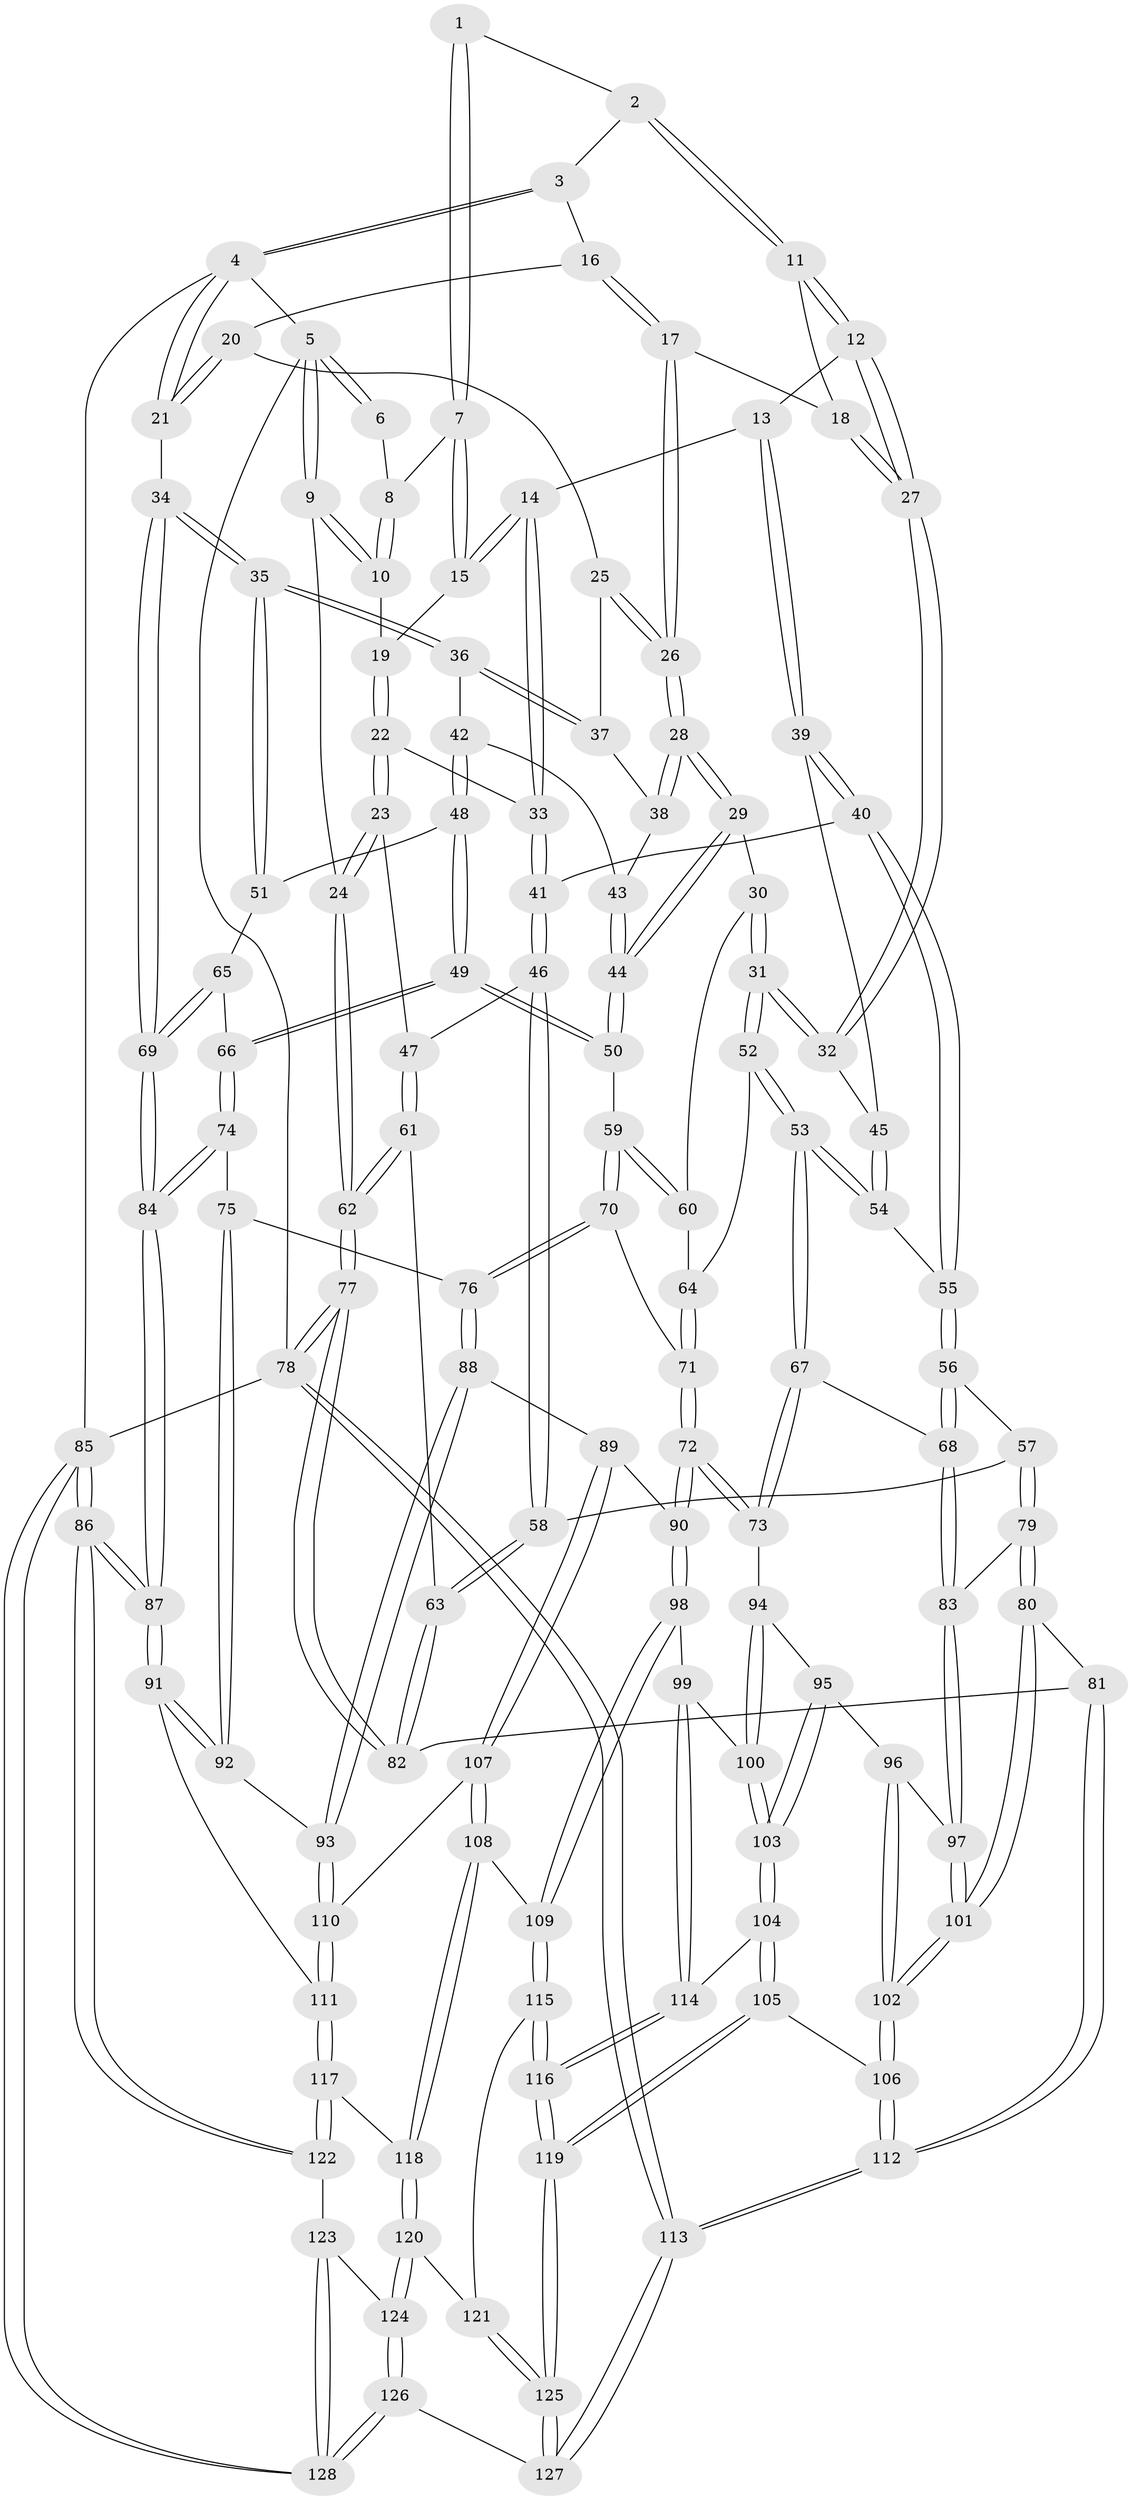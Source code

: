 // Generated by graph-tools (version 1.1) at 2025/38/03/09/25 02:38:26]
// undirected, 128 vertices, 317 edges
graph export_dot {
graph [start="1"]
  node [color=gray90,style=filled];
  1 [pos="+0.32463403482826847+0"];
  2 [pos="+0.41639813150165395+0"];
  3 [pos="+0.7611450995507693+0"];
  4 [pos="+1+0"];
  5 [pos="+0+0"];
  6 [pos="+0.26827149977041187+0"];
  7 [pos="+0.25942556433452896+0"];
  8 [pos="+0.0839258768928307+0.051827715164953096"];
  9 [pos="+0+0.06445757963989186"];
  10 [pos="+0.031171883052550357+0.10909623259644045"];
  11 [pos="+0.46660697308567456+0.0006629002066903072"];
  12 [pos="+0.4386484954179495+0.197489001781208"];
  13 [pos="+0.3852163773769723+0.20078337205504054"];
  14 [pos="+0.2501957549066162+0.1769547692677728"];
  15 [pos="+0.22921740404799074+0.12460496187665447"];
  16 [pos="+0.7775340937267358+0"];
  17 [pos="+0.6701748406378865+0.1334926648115653"];
  18 [pos="+0.6615654734127316+0.13339245515916978"];
  19 [pos="+0.03211282858569198+0.10945447447631708"];
  20 [pos="+0.905066020763051+0.1205433052358966"];
  21 [pos="+1+0.11324180768874406"];
  22 [pos="+0.132449295236318+0.2768498354748014"];
  23 [pos="+0.11647262515099478+0.30452937579132544"];
  24 [pos="+0+0.24408753804348238"];
  25 [pos="+0.8925696034706281+0.14756227389676477"];
  26 [pos="+0.7077977942389985+0.21850069518824058"];
  27 [pos="+0.47172874548333105+0.22870547552890447"];
  28 [pos="+0.7088237477521887+0.23199889533772847"];
  29 [pos="+0.694474610537641+0.2873784210930077"];
  30 [pos="+0.6701762898861818+0.3053945084748059"];
  31 [pos="+0.5644713518186857+0.34585960442950026"];
  32 [pos="+0.4723997520896924+0.23067398223079602"];
  33 [pos="+0.24647889438312284+0.18409599058595966"];
  34 [pos="+1+0.2652472958760288"];
  35 [pos="+1+0.28985773020555905"];
  36 [pos="+0.9896477451475033+0.28560121461512417"];
  37 [pos="+0.8896552385909086+0.17560942842804433"];
  38 [pos="+0.8675511920718133+0.2596382041531197"];
  39 [pos="+0.3253681427962247+0.34493892931477976"];
  40 [pos="+0.3251471639919605+0.3450826977170168"];
  41 [pos="+0.274066451292207+0.33597155800247236"];
  42 [pos="+0.8981325454095483+0.30328044377975966"];
  43 [pos="+0.867706049116943+0.2603046899493713"];
  44 [pos="+0.7695346008043581+0.34155496623756426"];
  45 [pos="+0.40310160132454254+0.3406974995183155"];
  46 [pos="+0.23780188825020313+0.3731145276206315"];
  47 [pos="+0.12312238741528764+0.32677282091386406"];
  48 [pos="+0.8874643418301794+0.3905147014191101"];
  49 [pos="+0.8444974595696377+0.43187873258313003"];
  50 [pos="+0.8188517802678548+0.42588670266159917"];
  51 [pos="+0.9403357030572196+0.39202930997679675"];
  52 [pos="+0.5537680434416185+0.4025700110674506"];
  53 [pos="+0.5166868679778958+0.44671840473199803"];
  54 [pos="+0.4102011288692096+0.3845004135010882"];
  55 [pos="+0.3480108482188279+0.4258162791246193"];
  56 [pos="+0.3342479434355499+0.469529429540514"];
  57 [pos="+0.2951181704819686+0.47698788817884735"];
  58 [pos="+0.24126539230909466+0.4104801110622494"];
  59 [pos="+0.746370156166742+0.4605084094982971"];
  60 [pos="+0.7030502018804288+0.4176337650842573"];
  61 [pos="+0.10422970791755937+0.39694674979625966"];
  62 [pos="+0+0.41206221000075577"];
  63 [pos="+0.12166198843526926+0.47231082725634804"];
  64 [pos="+0.5965454502217681+0.4271211210877038"];
  65 [pos="+0.9883782706104932+0.4485619564478831"];
  66 [pos="+0.865299373467456+0.4761016148258359"];
  67 [pos="+0.4872913672518732+0.5250199171217191"];
  68 [pos="+0.45962986167468084+0.5424594594206368"];
  69 [pos="+1+0.6116071547516718"];
  70 [pos="+0.7211777388138587+0.49294358799388593"];
  71 [pos="+0.6911936625374886+0.512908483623442"];
  72 [pos="+0.6566691956568539+0.602741552111043"];
  73 [pos="+0.6216113564674964+0.5952553281205127"];
  74 [pos="+0.8797538755653835+0.5178543225624638"];
  75 [pos="+0.8546611981335266+0.5575005908954096"];
  76 [pos="+0.8110661721478143+0.5800518934307207"];
  77 [pos="+0+0.5995205393753594"];
  78 [pos="+0+1"];
  79 [pos="+0.23961477111305912+0.5521577546443028"];
  80 [pos="+0.17933016614928035+0.6172129570147287"];
  81 [pos="+0.11273232031387975+0.6011723070410696"];
  82 [pos="+0.10111217032793268+0.5945466498818044"];
  83 [pos="+0.4446583895113502+0.5784172767013904"];
  84 [pos="+1+0.6271892971223453"];
  85 [pos="+1+1"];
  86 [pos="+1+1"];
  87 [pos="+1+0.6301270534073332"];
  88 [pos="+0.752809177093485+0.6489940481516975"];
  89 [pos="+0.6914712200648593+0.6357100932999098"];
  90 [pos="+0.6746028551581517+0.6296887808667158"];
  91 [pos="+0.9071176824230183+0.6753227023773614"];
  92 [pos="+0.8829625354141843+0.6310727353346876"];
  93 [pos="+0.7542606289968024+0.6508001082993041"];
  94 [pos="+0.5592752154936642+0.658923602867207"];
  95 [pos="+0.470841469436798+0.6566015961985983"];
  96 [pos="+0.46803830682712605+0.652039803771936"];
  97 [pos="+0.4415817521565788+0.5881426488485176"];
  98 [pos="+0.617447943910901+0.7374451932162774"];
  99 [pos="+0.6146503060841685+0.7382618531782519"];
  100 [pos="+0.5588713143890571+0.7328747789903596"];
  101 [pos="+0.2653183103877124+0.7018771688166268"];
  102 [pos="+0.2980473747874563+0.8269041240585152"];
  103 [pos="+0.49962215875171667+0.7454911505848436"];
  104 [pos="+0.4960243117655481+0.7518926318969748"];
  105 [pos="+0.4333388258546075+0.8555924217530444"];
  106 [pos="+0.3039891352486541+0.8583442814613867"];
  107 [pos="+0.7052706077842024+0.7453921658858372"];
  108 [pos="+0.6771447296781996+0.7930890293849464"];
  109 [pos="+0.6729514711445382+0.7925216385414178"];
  110 [pos="+0.808987383267313+0.7278256448546975"];
  111 [pos="+0.8264237638718552+0.747293506979104"];
  112 [pos="+0.035034004887365605+1"];
  113 [pos="+0+1"];
  114 [pos="+0.5885210233164807+0.8094426234123504"];
  115 [pos="+0.6406501125217469+0.8391602175238513"];
  116 [pos="+0.562440863100257+0.9070746667123573"];
  117 [pos="+0.8278052052221411+0.7722817980150599"];
  118 [pos="+0.6926207823170083+0.8001519881743894"];
  119 [pos="+0.5467003829525446+0.9299676164854955"];
  120 [pos="+0.7221784908348382+0.8928127682470429"];
  121 [pos="+0.7207758352046962+0.8934508599920699"];
  122 [pos="+0.8529775572033148+0.8268145170693094"];
  123 [pos="+0.8063252360831658+0.877530742873778"];
  124 [pos="+0.7644943507466126+0.8976447648819528"];
  125 [pos="+0.5781603431246065+0.9859915942729225"];
  126 [pos="+0.7401082957186976+1"];
  127 [pos="+0.6108869763311392+1"];
  128 [pos="+0.9391584449560245+1"];
  1 -- 2;
  1 -- 7;
  1 -- 7;
  2 -- 3;
  2 -- 11;
  2 -- 11;
  3 -- 4;
  3 -- 4;
  3 -- 16;
  4 -- 5;
  4 -- 21;
  4 -- 21;
  4 -- 85;
  5 -- 6;
  5 -- 6;
  5 -- 9;
  5 -- 9;
  5 -- 78;
  6 -- 8;
  7 -- 8;
  7 -- 15;
  7 -- 15;
  8 -- 10;
  8 -- 10;
  9 -- 10;
  9 -- 10;
  9 -- 24;
  10 -- 19;
  11 -- 12;
  11 -- 12;
  11 -- 18;
  12 -- 13;
  12 -- 27;
  12 -- 27;
  13 -- 14;
  13 -- 39;
  13 -- 39;
  14 -- 15;
  14 -- 15;
  14 -- 33;
  14 -- 33;
  15 -- 19;
  16 -- 17;
  16 -- 17;
  16 -- 20;
  17 -- 18;
  17 -- 26;
  17 -- 26;
  18 -- 27;
  18 -- 27;
  19 -- 22;
  19 -- 22;
  20 -- 21;
  20 -- 21;
  20 -- 25;
  21 -- 34;
  22 -- 23;
  22 -- 23;
  22 -- 33;
  23 -- 24;
  23 -- 24;
  23 -- 47;
  24 -- 62;
  24 -- 62;
  25 -- 26;
  25 -- 26;
  25 -- 37;
  26 -- 28;
  26 -- 28;
  27 -- 32;
  27 -- 32;
  28 -- 29;
  28 -- 29;
  28 -- 38;
  28 -- 38;
  29 -- 30;
  29 -- 44;
  29 -- 44;
  30 -- 31;
  30 -- 31;
  30 -- 60;
  31 -- 32;
  31 -- 32;
  31 -- 52;
  31 -- 52;
  32 -- 45;
  33 -- 41;
  33 -- 41;
  34 -- 35;
  34 -- 35;
  34 -- 69;
  34 -- 69;
  35 -- 36;
  35 -- 36;
  35 -- 51;
  35 -- 51;
  36 -- 37;
  36 -- 37;
  36 -- 42;
  37 -- 38;
  38 -- 43;
  39 -- 40;
  39 -- 40;
  39 -- 45;
  40 -- 41;
  40 -- 55;
  40 -- 55;
  41 -- 46;
  41 -- 46;
  42 -- 43;
  42 -- 48;
  42 -- 48;
  43 -- 44;
  43 -- 44;
  44 -- 50;
  44 -- 50;
  45 -- 54;
  45 -- 54;
  46 -- 47;
  46 -- 58;
  46 -- 58;
  47 -- 61;
  47 -- 61;
  48 -- 49;
  48 -- 49;
  48 -- 51;
  49 -- 50;
  49 -- 50;
  49 -- 66;
  49 -- 66;
  50 -- 59;
  51 -- 65;
  52 -- 53;
  52 -- 53;
  52 -- 64;
  53 -- 54;
  53 -- 54;
  53 -- 67;
  53 -- 67;
  54 -- 55;
  55 -- 56;
  55 -- 56;
  56 -- 57;
  56 -- 68;
  56 -- 68;
  57 -- 58;
  57 -- 79;
  57 -- 79;
  58 -- 63;
  58 -- 63;
  59 -- 60;
  59 -- 60;
  59 -- 70;
  59 -- 70;
  60 -- 64;
  61 -- 62;
  61 -- 62;
  61 -- 63;
  62 -- 77;
  62 -- 77;
  63 -- 82;
  63 -- 82;
  64 -- 71;
  64 -- 71;
  65 -- 66;
  65 -- 69;
  65 -- 69;
  66 -- 74;
  66 -- 74;
  67 -- 68;
  67 -- 73;
  67 -- 73;
  68 -- 83;
  68 -- 83;
  69 -- 84;
  69 -- 84;
  70 -- 71;
  70 -- 76;
  70 -- 76;
  71 -- 72;
  71 -- 72;
  72 -- 73;
  72 -- 73;
  72 -- 90;
  72 -- 90;
  73 -- 94;
  74 -- 75;
  74 -- 84;
  74 -- 84;
  75 -- 76;
  75 -- 92;
  75 -- 92;
  76 -- 88;
  76 -- 88;
  77 -- 78;
  77 -- 78;
  77 -- 82;
  77 -- 82;
  78 -- 113;
  78 -- 113;
  78 -- 85;
  79 -- 80;
  79 -- 80;
  79 -- 83;
  80 -- 81;
  80 -- 101;
  80 -- 101;
  81 -- 82;
  81 -- 112;
  81 -- 112;
  83 -- 97;
  83 -- 97;
  84 -- 87;
  84 -- 87;
  85 -- 86;
  85 -- 86;
  85 -- 128;
  85 -- 128;
  86 -- 87;
  86 -- 87;
  86 -- 122;
  86 -- 122;
  87 -- 91;
  87 -- 91;
  88 -- 89;
  88 -- 93;
  88 -- 93;
  89 -- 90;
  89 -- 107;
  89 -- 107;
  90 -- 98;
  90 -- 98;
  91 -- 92;
  91 -- 92;
  91 -- 111;
  92 -- 93;
  93 -- 110;
  93 -- 110;
  94 -- 95;
  94 -- 100;
  94 -- 100;
  95 -- 96;
  95 -- 103;
  95 -- 103;
  96 -- 97;
  96 -- 102;
  96 -- 102;
  97 -- 101;
  97 -- 101;
  98 -- 99;
  98 -- 109;
  98 -- 109;
  99 -- 100;
  99 -- 114;
  99 -- 114;
  100 -- 103;
  100 -- 103;
  101 -- 102;
  101 -- 102;
  102 -- 106;
  102 -- 106;
  103 -- 104;
  103 -- 104;
  104 -- 105;
  104 -- 105;
  104 -- 114;
  105 -- 106;
  105 -- 119;
  105 -- 119;
  106 -- 112;
  106 -- 112;
  107 -- 108;
  107 -- 108;
  107 -- 110;
  108 -- 109;
  108 -- 118;
  108 -- 118;
  109 -- 115;
  109 -- 115;
  110 -- 111;
  110 -- 111;
  111 -- 117;
  111 -- 117;
  112 -- 113;
  112 -- 113;
  113 -- 127;
  113 -- 127;
  114 -- 116;
  114 -- 116;
  115 -- 116;
  115 -- 116;
  115 -- 121;
  116 -- 119;
  116 -- 119;
  117 -- 118;
  117 -- 122;
  117 -- 122;
  118 -- 120;
  118 -- 120;
  119 -- 125;
  119 -- 125;
  120 -- 121;
  120 -- 124;
  120 -- 124;
  121 -- 125;
  121 -- 125;
  122 -- 123;
  123 -- 124;
  123 -- 128;
  123 -- 128;
  124 -- 126;
  124 -- 126;
  125 -- 127;
  125 -- 127;
  126 -- 127;
  126 -- 128;
  126 -- 128;
}
